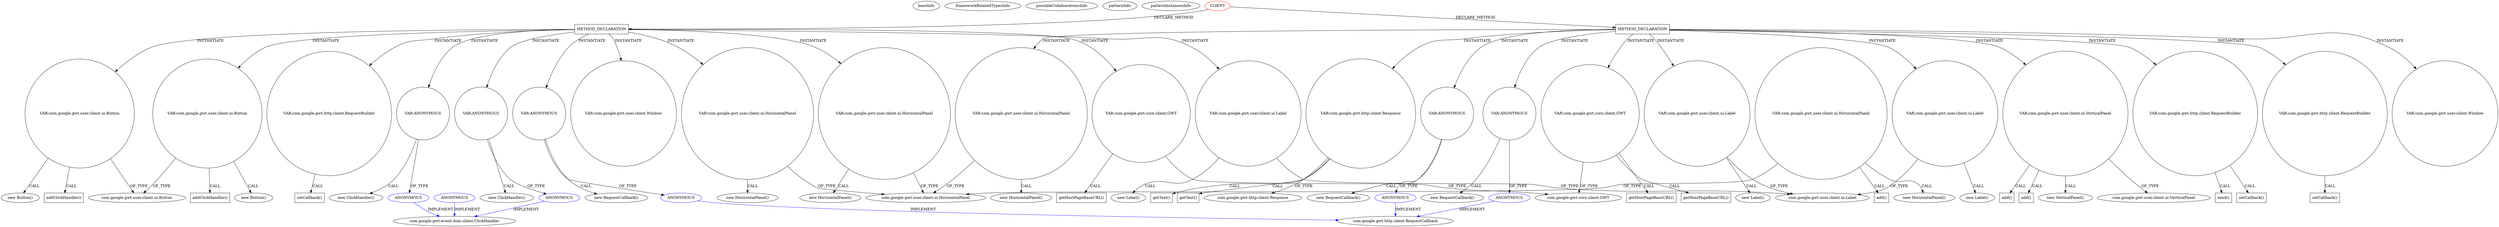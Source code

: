 digraph {
baseInfo[graphId=341,category="pattern",isAnonymous=false,possibleRelation=false]
frameworkRelatedTypesInfo[]
possibleCollaborationsInfo[]
patternInfo[frequency=2.0,patternRootClient=0]
patternInstancesInfo[0="12010994-GLI-TP1~/12010994-GLI-TP1/GLI-TP1-master/src/main/java/fr/istic/m2gl/gli/client/gli.java~gli~1",1="12010994-GLI-TP1~/12010994-GLI-TP1/GLI-TP1-master/src/main/java/fr/istic/m2gl/gli/client/TableWidget.java~TableWidget~8"]
65[label="com.google.gwt.http.client.Response",vertexType="FRAMEWORK_CLASS_TYPE",isFrameworkType=false]
63[label="VAR:com.google.gwt.http.client.Response",vertexType="VARIABLE_EXPRESION",isFrameworkType=false,shape=circle]
64[label="getText()",vertexType="INSIDE_CALL",isFrameworkType=false,shape=box]
94[label="getText()",vertexType="INSIDE_CALL",isFrameworkType=false,shape=box]
35[label="METHOD_DECLARATION",vertexType="CLIENT_METHOD_DECLARATION",isFrameworkType=false,shape=box]
0[label="CLIENT",vertexType="ROOT_CLIENT_CLASS_DECLARATION",isFrameworkType=false,color=red]
60[label="VAR:ANONYMOUS",vertexType="VARIABLE_EXPRESION",isFrameworkType=false,shape=circle]
59[label="new RequestCallback()",vertexType="CONSTRUCTOR_CALL",isFrameworkType=false]
61[label="ANONYMOUS",vertexType="REFERENCE_ANONYMOUS_DECLARATION",isFrameworkType=false,color=blue]
90[label="VAR:ANONYMOUS",vertexType="VARIABLE_EXPRESION",isFrameworkType=false,shape=circle]
89[label="new RequestCallback()",vertexType="CONSTRUCTOR_CALL",isFrameworkType=false]
91[label="ANONYMOUS",vertexType="REFERENCE_ANONYMOUS_DECLARATION",isFrameworkType=false,color=blue]
54[label="VAR:com.google.gwt.core.client.GWT",vertexType="VARIABLE_EXPRESION",isFrameworkType=false,shape=circle]
86[label="getHostPageBaseURL()",vertexType="INSIDE_CALL",isFrameworkType=false,shape=box]
55[label="getHostPageBaseURL()",vertexType="INSIDE_CALL",isFrameworkType=false,shape=box]
56[label="com.google.gwt.core.client.GWT",vertexType="FRAMEWORK_CLASS_TYPE",isFrameworkType=false]
235[label="VAR:com.google.gwt.core.client.GWT",vertexType="VARIABLE_EXPRESION",isFrameworkType=false,shape=circle]
236[label="getHostPageBaseURL()",vertexType="INSIDE_CALL",isFrameworkType=false,shape=box]
190[label="METHOD_DECLARATION",vertexType="CLIENT_METHOD_DECLARATION",isFrameworkType=false,shape=box]
243[label="VAR:ANONYMOUS",vertexType="VARIABLE_EXPRESION",isFrameworkType=false,shape=circle]
242[label="new RequestCallback()",vertexType="CONSTRUCTOR_CALL",isFrameworkType=false]
244[label="ANONYMOUS",vertexType="REFERENCE_ANONYMOUS_DECLARATION",isFrameworkType=false,color=blue]
219[label="VAR:ANONYMOUS",vertexType="VARIABLE_EXPRESION",isFrameworkType=false,shape=circle]
220[label="ANONYMOUS",vertexType="REFERENCE_ANONYMOUS_DECLARATION",isFrameworkType=false,color=blue]
229[label="VAR:ANONYMOUS",vertexType="VARIABLE_EXPRESION",isFrameworkType=false,shape=circle]
230[label="ANONYMOUS",vertexType="REFERENCE_ANONYMOUS_DECLARATION",isFrameworkType=false,color=blue]
152[label="com.google.gwt.event.dom.client.ClickHandler",vertexType="FRAMEWORK_INTERFACE_TYPE",isFrameworkType=false]
297[label="ANONYMOUS",vertexType="REFERENCE_ANONYMOUS_DECLARATION",isFrameworkType=false,color=blue]
37[label="VAR:com.google.gwt.user.client.ui.VerticalPanel",vertexType="VARIABLE_EXPRESION",isFrameworkType=false,shape=circle]
228[label="new ClickHandler()",vertexType="CONSTRUCTOR_CALL",isFrameworkType=false]
218[label="new ClickHandler()",vertexType="CONSTRUCTOR_CALL",isFrameworkType=false]
69[label="VAR:com.google.gwt.user.client.ui.Label",vertexType="VARIABLE_EXPRESION",isFrameworkType=false,shape=circle]
70[label="com.google.gwt.user.client.ui.Label",vertexType="FRAMEWORK_CLASS_TYPE",isFrameworkType=false]
101[label="VAR:com.google.gwt.user.client.ui.Label",vertexType="VARIABLE_EXPRESION",isFrameworkType=false,shape=circle]
205[label="VAR:com.google.gwt.user.client.ui.Label",vertexType="VARIABLE_EXPRESION",isFrameworkType=false,shape=circle]
38[label="com.google.gwt.user.client.ui.VerticalPanel",vertexType="FRAMEWORK_CLASS_TYPE",isFrameworkType=false]
62[label="com.google.gwt.http.client.RequestCallback",vertexType="FRAMEWORK_INTERFACE_TYPE",isFrameworkType=false]
77[label="add()",vertexType="INSIDE_CALL",isFrameworkType=false,shape=box]
67[label="add()",vertexType="INSIDE_CALL",isFrameworkType=false,shape=box]
68[label="new Label()",vertexType="CONSTRUCTOR_CALL",isFrameworkType=false]
100[label="new Label()",vertexType="CONSTRUCTOR_CALL",isFrameworkType=false]
204[label="new Label()",vertexType="CONSTRUCTOR_CALL",isFrameworkType=false]
196[label="VAR:com.google.gwt.user.client.ui.Button",vertexType="VARIABLE_EXPRESION",isFrameworkType=false,shape=circle]
195[label="new Button()",vertexType="CONSTRUCTOR_CALL",isFrameworkType=false]
217[label="addClickHandler()",vertexType="INSIDE_CALL",isFrameworkType=false,shape=box]
199[label="VAR:com.google.gwt.user.client.ui.Button",vertexType="VARIABLE_EXPRESION",isFrameworkType=false,shape=circle]
198[label="new Button()",vertexType="CONSTRUCTOR_CALL",isFrameworkType=false]
227[label="addClickHandler()",vertexType="INSIDE_CALL",isFrameworkType=false,shape=box]
36[label="new VerticalPanel()",vertexType="CONSTRUCTOR_CALL",isFrameworkType=false]
128[label="com.google.gwt.user.client.ui.Button",vertexType="FRAMEWORK_CLASS_TYPE",isFrameworkType=false]
52[label="VAR:com.google.gwt.http.client.RequestBuilder",vertexType="VARIABLE_EXPRESION",isFrameworkType=false,shape=circle]
58[label="setCallback()",vertexType="INSIDE_CALL",isFrameworkType=false,shape=box]
75[label="send()",vertexType="INSIDE_CALL",isFrameworkType=false,shape=box]
83[label="VAR:com.google.gwt.http.client.RequestBuilder",vertexType="VARIABLE_EXPRESION",isFrameworkType=false,shape=circle]
88[label="setCallback()",vertexType="INSIDE_CALL",isFrameworkType=false,shape=box]
233[label="VAR:com.google.gwt.http.client.RequestBuilder",vertexType="VARIABLE_EXPRESION",isFrameworkType=false,shape=circle]
241[label="setCallback()",vertexType="INSIDE_CALL",isFrameworkType=false,shape=box]
193[label="VAR:com.google.gwt.user.client.ui.HorizontalPanel",vertexType="VARIABLE_EXPRESION",isFrameworkType=false,shape=circle]
97[label="com.google.gwt.user.client.ui.HorizontalPanel",vertexType="FRAMEWORK_CLASS_TYPE",isFrameworkType=false]
192[label="new HorizontalPanel()",vertexType="CONSTRUCTOR_CALL",isFrameworkType=false]
71[label="VAR:com.google.gwt.user.client.Window",vertexType="VARIABLE_EXPRESION",isFrameworkType=false,shape=circle]
246[label="VAR:com.google.gwt.user.client.Window",vertexType="VARIABLE_EXPRESION",isFrameworkType=false,shape=circle]
96[label="VAR:com.google.gwt.user.client.ui.HorizontalPanel",vertexType="VARIABLE_EXPRESION",isFrameworkType=false,shape=circle]
95[label="new HorizontalPanel()",vertexType="CONSTRUCTOR_CALL",isFrameworkType=false]
133[label="VAR:com.google.gwt.user.client.ui.HorizontalPanel",vertexType="VARIABLE_EXPRESION",isFrameworkType=false,shape=circle]
132[label="new HorizontalPanel()",vertexType="CONSTRUCTOR_CALL",isFrameworkType=false]
202[label="VAR:com.google.gwt.user.client.ui.HorizontalPanel",vertexType="VARIABLE_EXPRESION",isFrameworkType=false,shape=circle]
201[label="new HorizontalPanel()",vertexType="CONSTRUCTOR_CALL",isFrameworkType=false]
144[label="add()",vertexType="INSIDE_CALL",isFrameworkType=false,shape=box]
230->152[label="IMPLEMENT",color=blue]
235->236[label="CALL"]
190->233[label="INSTANTIATE"]
35->83[label="INSTANTIATE"]
61->62[label="IMPLEMENT",color=blue]
193->192[label="CALL"]
202->97[label="OF_TYPE"]
35->37[label="INSTANTIATE"]
190->243[label="INSTANTIATE"]
199->227[label="CALL"]
83->88[label="CALL"]
190->193[label="INSTANTIATE"]
35->60[label="INSTANTIATE"]
190->202[label="INSTANTIATE"]
190->229[label="INSTANTIATE"]
229->228[label="CALL"]
202->201[label="CALL"]
37->77[label="CALL"]
90->89[label="CALL"]
190->246[label="INSTANTIATE"]
220->152[label="IMPLEMENT",color=blue]
54->86[label="CALL"]
63->65[label="OF_TYPE"]
193->97[label="OF_TYPE"]
96->95[label="CALL"]
196->217[label="CALL"]
52->75[label="CALL"]
35->90[label="INSTANTIATE"]
37->67[label="CALL"]
35->54[label="INSTANTIATE"]
190->219[label="INSTANTIATE"]
35->52[label="INSTANTIATE"]
190->199[label="INSTANTIATE"]
219->220[label="OF_TYPE"]
0->190[label="DECLARE_METHOD"]
244->62[label="IMPLEMENT",color=blue]
69->70[label="OF_TYPE"]
199->198[label="CALL"]
205->204[label="CALL"]
63->64[label="CALL"]
101->70[label="OF_TYPE"]
69->68[label="CALL"]
133->132[label="CALL"]
196->128[label="OF_TYPE"]
233->241[label="CALL"]
219->218[label="CALL"]
35->71[label="INSTANTIATE"]
96->97[label="OF_TYPE"]
60->61[label="OF_TYPE"]
190->205[label="INSTANTIATE"]
35->96[label="INSTANTIATE"]
243->242[label="CALL"]
37->38[label="OF_TYPE"]
90->91[label="OF_TYPE"]
243->244[label="OF_TYPE"]
63->94[label="CALL"]
133->97[label="OF_TYPE"]
35->101[label="INSTANTIATE"]
190->235[label="INSTANTIATE"]
229->230[label="OF_TYPE"]
52->58[label="CALL"]
205->70[label="OF_TYPE"]
54->56[label="OF_TYPE"]
35->69[label="INSTANTIATE"]
101->100[label="CALL"]
37->36[label="CALL"]
60->59[label="CALL"]
133->144[label="CALL"]
35->63[label="INSTANTIATE"]
199->128[label="OF_TYPE"]
0->35[label="DECLARE_METHOD"]
297->152[label="IMPLEMENT",color=blue]
54->55[label="CALL"]
91->62[label="IMPLEMENT",color=blue]
190->196[label="INSTANTIATE"]
235->56[label="OF_TYPE"]
196->195[label="CALL"]
}
